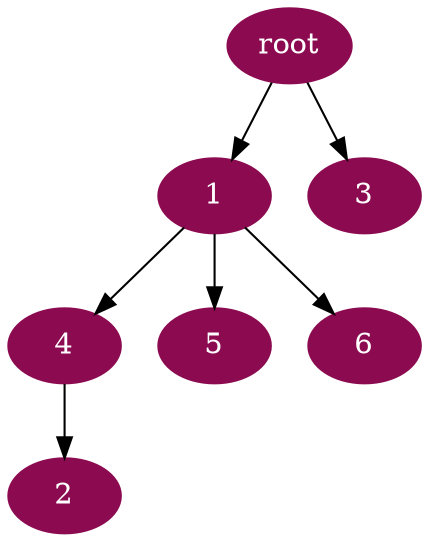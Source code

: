 digraph G {
node [color=deeppink4, style=filled, fontcolor=white];
"root" -> 1;
4 -> 2;
"root" -> 3;
1 -> 4;
1 -> 5;
1 -> 6;
}
